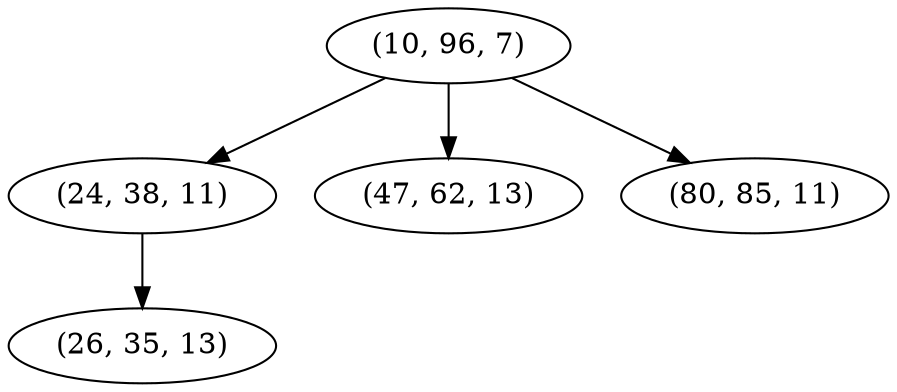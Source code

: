 digraph tree {
    "(10, 96, 7)";
    "(24, 38, 11)";
    "(26, 35, 13)";
    "(47, 62, 13)";
    "(80, 85, 11)";
    "(10, 96, 7)" -> "(24, 38, 11)";
    "(10, 96, 7)" -> "(47, 62, 13)";
    "(10, 96, 7)" -> "(80, 85, 11)";
    "(24, 38, 11)" -> "(26, 35, 13)";
}
